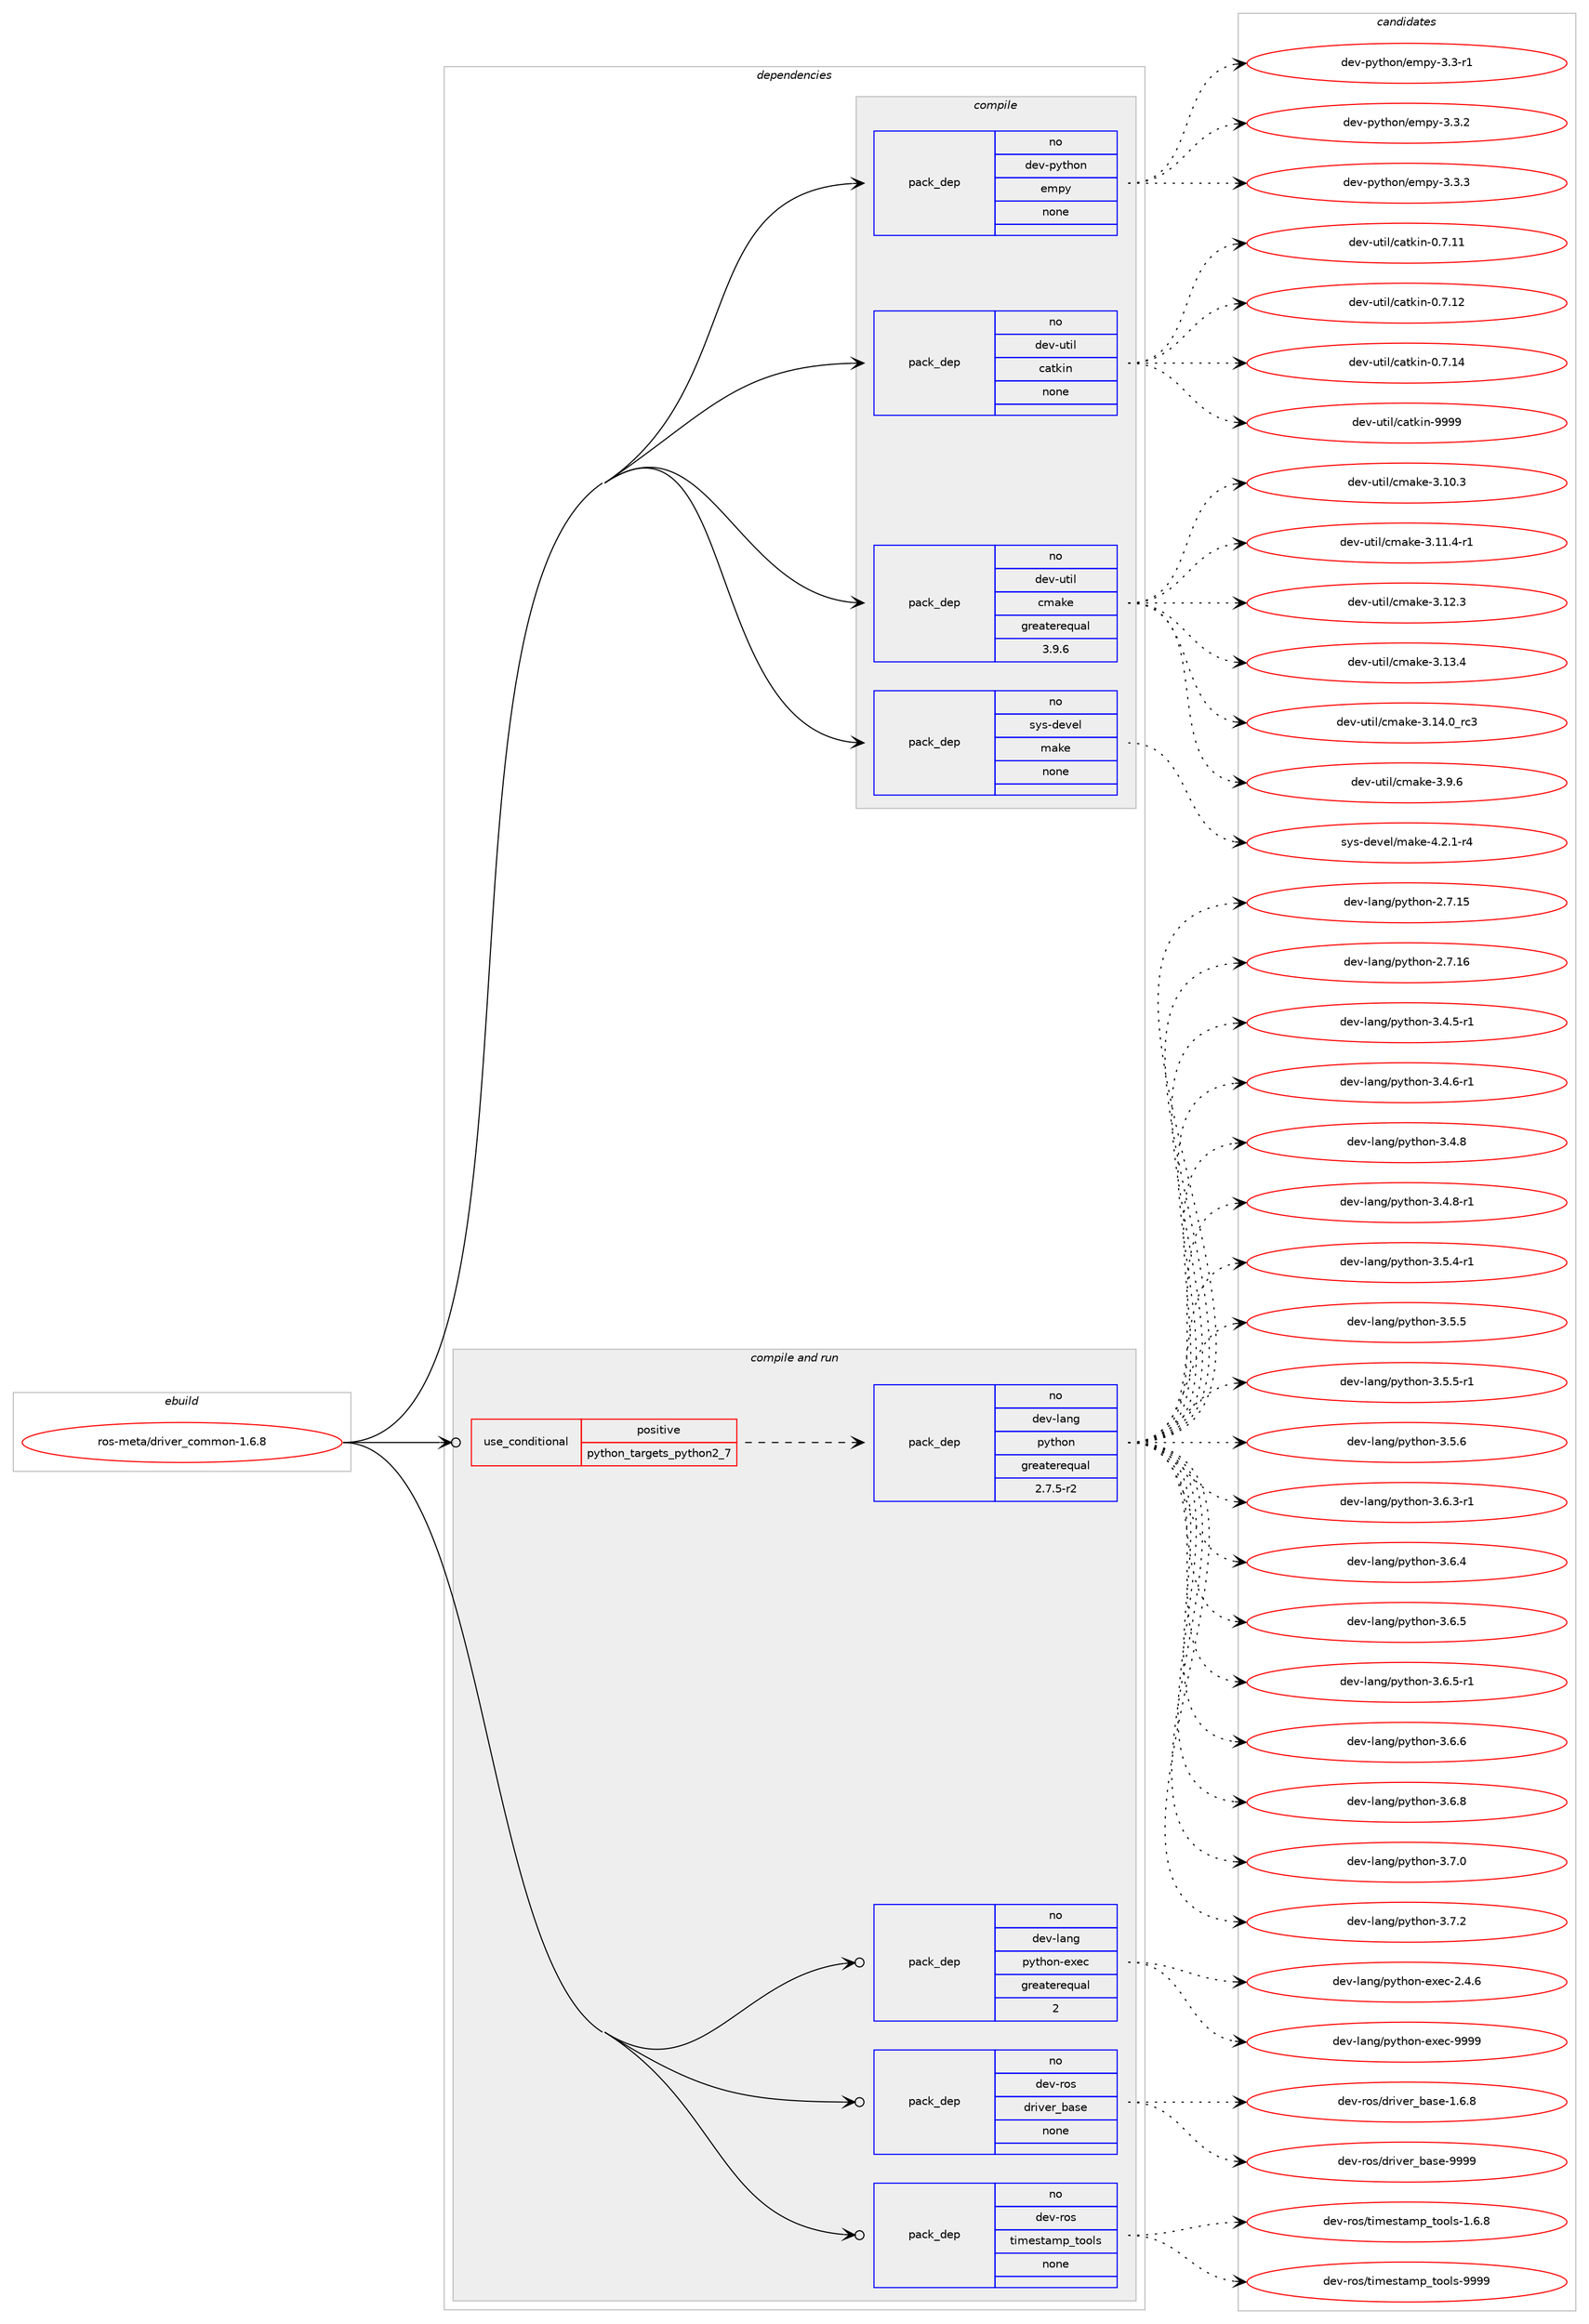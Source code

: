 digraph prolog {

# *************
# Graph options
# *************

newrank=true;
concentrate=true;
compound=true;
graph [rankdir=LR,fontname=Helvetica,fontsize=10,ranksep=1.5];#, ranksep=2.5, nodesep=0.2];
edge  [arrowhead=vee];
node  [fontname=Helvetica,fontsize=10];

# **********
# The ebuild
# **********

subgraph cluster_leftcol {
color=gray;
rank=same;
label=<<i>ebuild</i>>;
id [label="ros-meta/driver_common-1.6.8", color=red, width=4, href="../ros-meta/driver_common-1.6.8.svg"];
}

# ****************
# The dependencies
# ****************

subgraph cluster_midcol {
color=gray;
label=<<i>dependencies</i>>;
subgraph cluster_compile {
fillcolor="#eeeeee";
style=filled;
label=<<i>compile</i>>;
subgraph pack1203275 {
dependency1682492 [label=<<TABLE BORDER="0" CELLBORDER="1" CELLSPACING="0" CELLPADDING="4" WIDTH="220"><TR><TD ROWSPAN="6" CELLPADDING="30">pack_dep</TD></TR><TR><TD WIDTH="110">no</TD></TR><TR><TD>dev-python</TD></TR><TR><TD>empy</TD></TR><TR><TD>none</TD></TR><TR><TD></TD></TR></TABLE>>, shape=none, color=blue];
}
id:e -> dependency1682492:w [weight=20,style="solid",arrowhead="vee"];
subgraph pack1203276 {
dependency1682493 [label=<<TABLE BORDER="0" CELLBORDER="1" CELLSPACING="0" CELLPADDING="4" WIDTH="220"><TR><TD ROWSPAN="6" CELLPADDING="30">pack_dep</TD></TR><TR><TD WIDTH="110">no</TD></TR><TR><TD>dev-util</TD></TR><TR><TD>catkin</TD></TR><TR><TD>none</TD></TR><TR><TD></TD></TR></TABLE>>, shape=none, color=blue];
}
id:e -> dependency1682493:w [weight=20,style="solid",arrowhead="vee"];
subgraph pack1203277 {
dependency1682494 [label=<<TABLE BORDER="0" CELLBORDER="1" CELLSPACING="0" CELLPADDING="4" WIDTH="220"><TR><TD ROWSPAN="6" CELLPADDING="30">pack_dep</TD></TR><TR><TD WIDTH="110">no</TD></TR><TR><TD>dev-util</TD></TR><TR><TD>cmake</TD></TR><TR><TD>greaterequal</TD></TR><TR><TD>3.9.6</TD></TR></TABLE>>, shape=none, color=blue];
}
id:e -> dependency1682494:w [weight=20,style="solid",arrowhead="vee"];
subgraph pack1203278 {
dependency1682495 [label=<<TABLE BORDER="0" CELLBORDER="1" CELLSPACING="0" CELLPADDING="4" WIDTH="220"><TR><TD ROWSPAN="6" CELLPADDING="30">pack_dep</TD></TR><TR><TD WIDTH="110">no</TD></TR><TR><TD>sys-devel</TD></TR><TR><TD>make</TD></TR><TR><TD>none</TD></TR><TR><TD></TD></TR></TABLE>>, shape=none, color=blue];
}
id:e -> dependency1682495:w [weight=20,style="solid",arrowhead="vee"];
}
subgraph cluster_compileandrun {
fillcolor="#eeeeee";
style=filled;
label=<<i>compile and run</i>>;
subgraph cond451688 {
dependency1682496 [label=<<TABLE BORDER="0" CELLBORDER="1" CELLSPACING="0" CELLPADDING="4"><TR><TD ROWSPAN="3" CELLPADDING="10">use_conditional</TD></TR><TR><TD>positive</TD></TR><TR><TD>python_targets_python2_7</TD></TR></TABLE>>, shape=none, color=red];
subgraph pack1203279 {
dependency1682497 [label=<<TABLE BORDER="0" CELLBORDER="1" CELLSPACING="0" CELLPADDING="4" WIDTH="220"><TR><TD ROWSPAN="6" CELLPADDING="30">pack_dep</TD></TR><TR><TD WIDTH="110">no</TD></TR><TR><TD>dev-lang</TD></TR><TR><TD>python</TD></TR><TR><TD>greaterequal</TD></TR><TR><TD>2.7.5-r2</TD></TR></TABLE>>, shape=none, color=blue];
}
dependency1682496:e -> dependency1682497:w [weight=20,style="dashed",arrowhead="vee"];
}
id:e -> dependency1682496:w [weight=20,style="solid",arrowhead="odotvee"];
subgraph pack1203280 {
dependency1682498 [label=<<TABLE BORDER="0" CELLBORDER="1" CELLSPACING="0" CELLPADDING="4" WIDTH="220"><TR><TD ROWSPAN="6" CELLPADDING="30">pack_dep</TD></TR><TR><TD WIDTH="110">no</TD></TR><TR><TD>dev-lang</TD></TR><TR><TD>python-exec</TD></TR><TR><TD>greaterequal</TD></TR><TR><TD>2</TD></TR></TABLE>>, shape=none, color=blue];
}
id:e -> dependency1682498:w [weight=20,style="solid",arrowhead="odotvee"];
subgraph pack1203281 {
dependency1682499 [label=<<TABLE BORDER="0" CELLBORDER="1" CELLSPACING="0" CELLPADDING="4" WIDTH="220"><TR><TD ROWSPAN="6" CELLPADDING="30">pack_dep</TD></TR><TR><TD WIDTH="110">no</TD></TR><TR><TD>dev-ros</TD></TR><TR><TD>driver_base</TD></TR><TR><TD>none</TD></TR><TR><TD></TD></TR></TABLE>>, shape=none, color=blue];
}
id:e -> dependency1682499:w [weight=20,style="solid",arrowhead="odotvee"];
subgraph pack1203282 {
dependency1682500 [label=<<TABLE BORDER="0" CELLBORDER="1" CELLSPACING="0" CELLPADDING="4" WIDTH="220"><TR><TD ROWSPAN="6" CELLPADDING="30">pack_dep</TD></TR><TR><TD WIDTH="110">no</TD></TR><TR><TD>dev-ros</TD></TR><TR><TD>timestamp_tools</TD></TR><TR><TD>none</TD></TR><TR><TD></TD></TR></TABLE>>, shape=none, color=blue];
}
id:e -> dependency1682500:w [weight=20,style="solid",arrowhead="odotvee"];
}
subgraph cluster_run {
fillcolor="#eeeeee";
style=filled;
label=<<i>run</i>>;
}
}

# **************
# The candidates
# **************

subgraph cluster_choices {
rank=same;
color=gray;
label=<<i>candidates</i>>;

subgraph choice1203275 {
color=black;
nodesep=1;
choice1001011184511212111610411111047101109112121455146514511449 [label="dev-python/empy-3.3-r1", color=red, width=4,href="../dev-python/empy-3.3-r1.svg"];
choice1001011184511212111610411111047101109112121455146514650 [label="dev-python/empy-3.3.2", color=red, width=4,href="../dev-python/empy-3.3.2.svg"];
choice1001011184511212111610411111047101109112121455146514651 [label="dev-python/empy-3.3.3", color=red, width=4,href="../dev-python/empy-3.3.3.svg"];
dependency1682492:e -> choice1001011184511212111610411111047101109112121455146514511449:w [style=dotted,weight="100"];
dependency1682492:e -> choice1001011184511212111610411111047101109112121455146514650:w [style=dotted,weight="100"];
dependency1682492:e -> choice1001011184511212111610411111047101109112121455146514651:w [style=dotted,weight="100"];
}
subgraph choice1203276 {
color=black;
nodesep=1;
choice1001011184511711610510847999711610710511045484655464949 [label="dev-util/catkin-0.7.11", color=red, width=4,href="../dev-util/catkin-0.7.11.svg"];
choice1001011184511711610510847999711610710511045484655464950 [label="dev-util/catkin-0.7.12", color=red, width=4,href="../dev-util/catkin-0.7.12.svg"];
choice1001011184511711610510847999711610710511045484655464952 [label="dev-util/catkin-0.7.14", color=red, width=4,href="../dev-util/catkin-0.7.14.svg"];
choice100101118451171161051084799971161071051104557575757 [label="dev-util/catkin-9999", color=red, width=4,href="../dev-util/catkin-9999.svg"];
dependency1682493:e -> choice1001011184511711610510847999711610710511045484655464949:w [style=dotted,weight="100"];
dependency1682493:e -> choice1001011184511711610510847999711610710511045484655464950:w [style=dotted,weight="100"];
dependency1682493:e -> choice1001011184511711610510847999711610710511045484655464952:w [style=dotted,weight="100"];
dependency1682493:e -> choice100101118451171161051084799971161071051104557575757:w [style=dotted,weight="100"];
}
subgraph choice1203277 {
color=black;
nodesep=1;
choice1001011184511711610510847991099710710145514649484651 [label="dev-util/cmake-3.10.3", color=red, width=4,href="../dev-util/cmake-3.10.3.svg"];
choice10010111845117116105108479910997107101455146494946524511449 [label="dev-util/cmake-3.11.4-r1", color=red, width=4,href="../dev-util/cmake-3.11.4-r1.svg"];
choice1001011184511711610510847991099710710145514649504651 [label="dev-util/cmake-3.12.3", color=red, width=4,href="../dev-util/cmake-3.12.3.svg"];
choice1001011184511711610510847991099710710145514649514652 [label="dev-util/cmake-3.13.4", color=red, width=4,href="../dev-util/cmake-3.13.4.svg"];
choice1001011184511711610510847991099710710145514649524648951149951 [label="dev-util/cmake-3.14.0_rc3", color=red, width=4,href="../dev-util/cmake-3.14.0_rc3.svg"];
choice10010111845117116105108479910997107101455146574654 [label="dev-util/cmake-3.9.6", color=red, width=4,href="../dev-util/cmake-3.9.6.svg"];
dependency1682494:e -> choice1001011184511711610510847991099710710145514649484651:w [style=dotted,weight="100"];
dependency1682494:e -> choice10010111845117116105108479910997107101455146494946524511449:w [style=dotted,weight="100"];
dependency1682494:e -> choice1001011184511711610510847991099710710145514649504651:w [style=dotted,weight="100"];
dependency1682494:e -> choice1001011184511711610510847991099710710145514649514652:w [style=dotted,weight="100"];
dependency1682494:e -> choice1001011184511711610510847991099710710145514649524648951149951:w [style=dotted,weight="100"];
dependency1682494:e -> choice10010111845117116105108479910997107101455146574654:w [style=dotted,weight="100"];
}
subgraph choice1203278 {
color=black;
nodesep=1;
choice1151211154510010111810110847109971071014552465046494511452 [label="sys-devel/make-4.2.1-r4", color=red, width=4,href="../sys-devel/make-4.2.1-r4.svg"];
dependency1682495:e -> choice1151211154510010111810110847109971071014552465046494511452:w [style=dotted,weight="100"];
}
subgraph choice1203279 {
color=black;
nodesep=1;
choice10010111845108971101034711212111610411111045504655464953 [label="dev-lang/python-2.7.15", color=red, width=4,href="../dev-lang/python-2.7.15.svg"];
choice10010111845108971101034711212111610411111045504655464954 [label="dev-lang/python-2.7.16", color=red, width=4,href="../dev-lang/python-2.7.16.svg"];
choice1001011184510897110103471121211161041111104551465246534511449 [label="dev-lang/python-3.4.5-r1", color=red, width=4,href="../dev-lang/python-3.4.5-r1.svg"];
choice1001011184510897110103471121211161041111104551465246544511449 [label="dev-lang/python-3.4.6-r1", color=red, width=4,href="../dev-lang/python-3.4.6-r1.svg"];
choice100101118451089711010347112121116104111110455146524656 [label="dev-lang/python-3.4.8", color=red, width=4,href="../dev-lang/python-3.4.8.svg"];
choice1001011184510897110103471121211161041111104551465246564511449 [label="dev-lang/python-3.4.8-r1", color=red, width=4,href="../dev-lang/python-3.4.8-r1.svg"];
choice1001011184510897110103471121211161041111104551465346524511449 [label="dev-lang/python-3.5.4-r1", color=red, width=4,href="../dev-lang/python-3.5.4-r1.svg"];
choice100101118451089711010347112121116104111110455146534653 [label="dev-lang/python-3.5.5", color=red, width=4,href="../dev-lang/python-3.5.5.svg"];
choice1001011184510897110103471121211161041111104551465346534511449 [label="dev-lang/python-3.5.5-r1", color=red, width=4,href="../dev-lang/python-3.5.5-r1.svg"];
choice100101118451089711010347112121116104111110455146534654 [label="dev-lang/python-3.5.6", color=red, width=4,href="../dev-lang/python-3.5.6.svg"];
choice1001011184510897110103471121211161041111104551465446514511449 [label="dev-lang/python-3.6.3-r1", color=red, width=4,href="../dev-lang/python-3.6.3-r1.svg"];
choice100101118451089711010347112121116104111110455146544652 [label="dev-lang/python-3.6.4", color=red, width=4,href="../dev-lang/python-3.6.4.svg"];
choice100101118451089711010347112121116104111110455146544653 [label="dev-lang/python-3.6.5", color=red, width=4,href="../dev-lang/python-3.6.5.svg"];
choice1001011184510897110103471121211161041111104551465446534511449 [label="dev-lang/python-3.6.5-r1", color=red, width=4,href="../dev-lang/python-3.6.5-r1.svg"];
choice100101118451089711010347112121116104111110455146544654 [label="dev-lang/python-3.6.6", color=red, width=4,href="../dev-lang/python-3.6.6.svg"];
choice100101118451089711010347112121116104111110455146544656 [label="dev-lang/python-3.6.8", color=red, width=4,href="../dev-lang/python-3.6.8.svg"];
choice100101118451089711010347112121116104111110455146554648 [label="dev-lang/python-3.7.0", color=red, width=4,href="../dev-lang/python-3.7.0.svg"];
choice100101118451089711010347112121116104111110455146554650 [label="dev-lang/python-3.7.2", color=red, width=4,href="../dev-lang/python-3.7.2.svg"];
dependency1682497:e -> choice10010111845108971101034711212111610411111045504655464953:w [style=dotted,weight="100"];
dependency1682497:e -> choice10010111845108971101034711212111610411111045504655464954:w [style=dotted,weight="100"];
dependency1682497:e -> choice1001011184510897110103471121211161041111104551465246534511449:w [style=dotted,weight="100"];
dependency1682497:e -> choice1001011184510897110103471121211161041111104551465246544511449:w [style=dotted,weight="100"];
dependency1682497:e -> choice100101118451089711010347112121116104111110455146524656:w [style=dotted,weight="100"];
dependency1682497:e -> choice1001011184510897110103471121211161041111104551465246564511449:w [style=dotted,weight="100"];
dependency1682497:e -> choice1001011184510897110103471121211161041111104551465346524511449:w [style=dotted,weight="100"];
dependency1682497:e -> choice100101118451089711010347112121116104111110455146534653:w [style=dotted,weight="100"];
dependency1682497:e -> choice1001011184510897110103471121211161041111104551465346534511449:w [style=dotted,weight="100"];
dependency1682497:e -> choice100101118451089711010347112121116104111110455146534654:w [style=dotted,weight="100"];
dependency1682497:e -> choice1001011184510897110103471121211161041111104551465446514511449:w [style=dotted,weight="100"];
dependency1682497:e -> choice100101118451089711010347112121116104111110455146544652:w [style=dotted,weight="100"];
dependency1682497:e -> choice100101118451089711010347112121116104111110455146544653:w [style=dotted,weight="100"];
dependency1682497:e -> choice1001011184510897110103471121211161041111104551465446534511449:w [style=dotted,weight="100"];
dependency1682497:e -> choice100101118451089711010347112121116104111110455146544654:w [style=dotted,weight="100"];
dependency1682497:e -> choice100101118451089711010347112121116104111110455146544656:w [style=dotted,weight="100"];
dependency1682497:e -> choice100101118451089711010347112121116104111110455146554648:w [style=dotted,weight="100"];
dependency1682497:e -> choice100101118451089711010347112121116104111110455146554650:w [style=dotted,weight="100"];
}
subgraph choice1203280 {
color=black;
nodesep=1;
choice1001011184510897110103471121211161041111104510112010199455046524654 [label="dev-lang/python-exec-2.4.6", color=red, width=4,href="../dev-lang/python-exec-2.4.6.svg"];
choice10010111845108971101034711212111610411111045101120101994557575757 [label="dev-lang/python-exec-9999", color=red, width=4,href="../dev-lang/python-exec-9999.svg"];
dependency1682498:e -> choice1001011184510897110103471121211161041111104510112010199455046524654:w [style=dotted,weight="100"];
dependency1682498:e -> choice10010111845108971101034711212111610411111045101120101994557575757:w [style=dotted,weight="100"];
}
subgraph choice1203281 {
color=black;
nodesep=1;
choice1001011184511411111547100114105118101114959897115101454946544656 [label="dev-ros/driver_base-1.6.8", color=red, width=4,href="../dev-ros/driver_base-1.6.8.svg"];
choice10010111845114111115471001141051181011149598971151014557575757 [label="dev-ros/driver_base-9999", color=red, width=4,href="../dev-ros/driver_base-9999.svg"];
dependency1682499:e -> choice1001011184511411111547100114105118101114959897115101454946544656:w [style=dotted,weight="100"];
dependency1682499:e -> choice10010111845114111115471001141051181011149598971151014557575757:w [style=dotted,weight="100"];
}
subgraph choice1203282 {
color=black;
nodesep=1;
choice10010111845114111115471161051091011151169710911295116111111108115454946544656 [label="dev-ros/timestamp_tools-1.6.8", color=red, width=4,href="../dev-ros/timestamp_tools-1.6.8.svg"];
choice100101118451141111154711610510910111511697109112951161111111081154557575757 [label="dev-ros/timestamp_tools-9999", color=red, width=4,href="../dev-ros/timestamp_tools-9999.svg"];
dependency1682500:e -> choice10010111845114111115471161051091011151169710911295116111111108115454946544656:w [style=dotted,weight="100"];
dependency1682500:e -> choice100101118451141111154711610510910111511697109112951161111111081154557575757:w [style=dotted,weight="100"];
}
}

}
